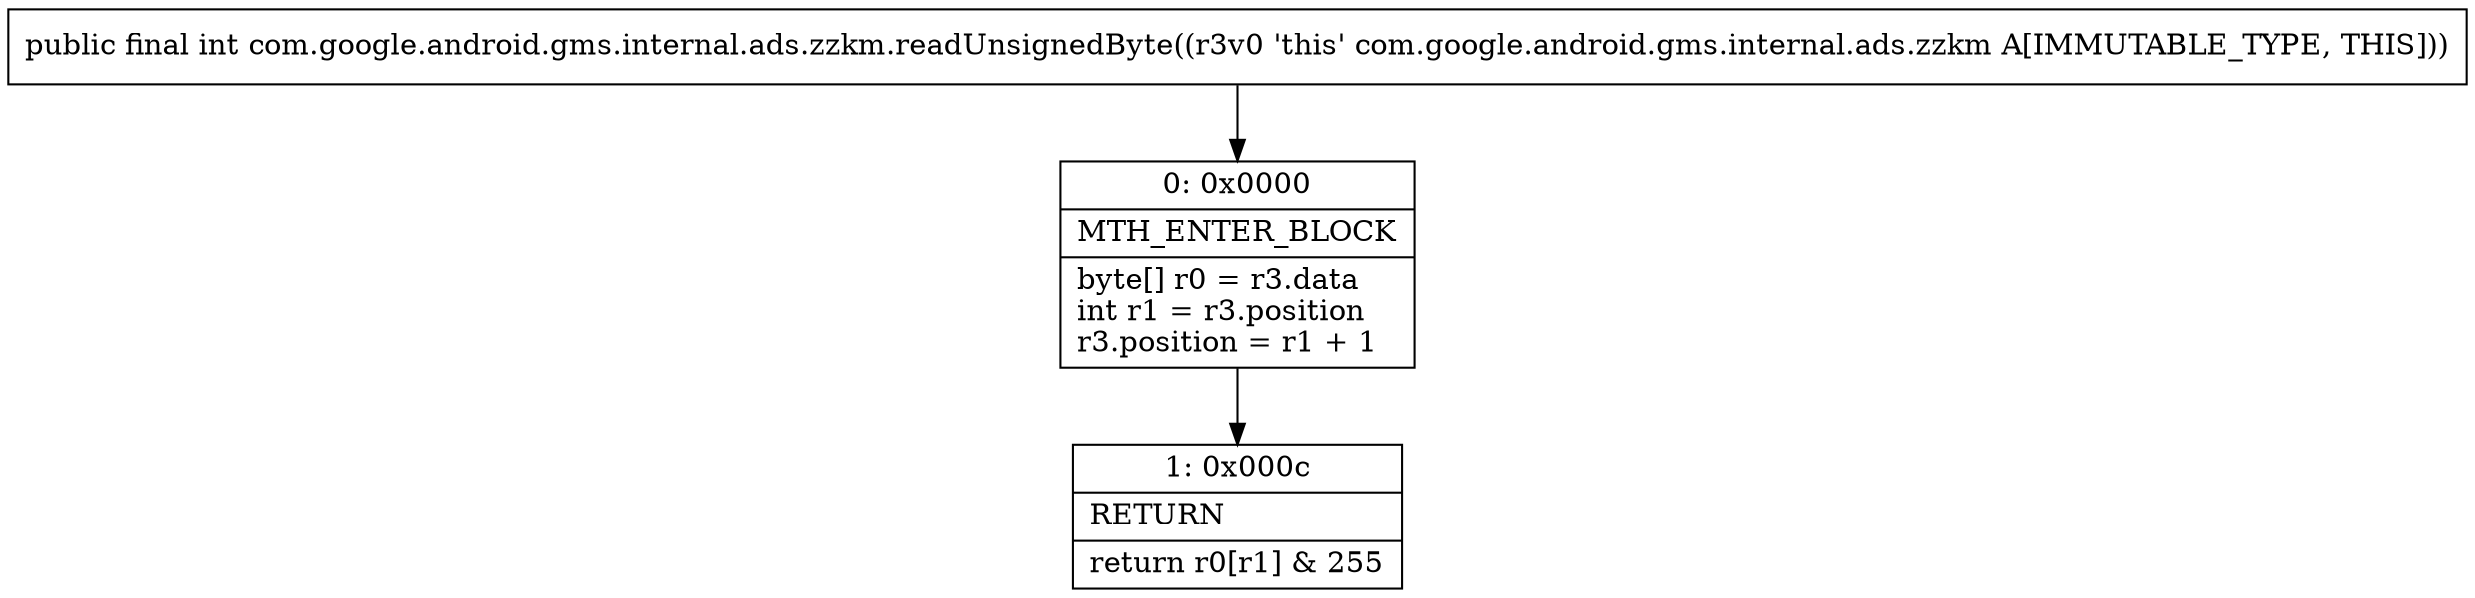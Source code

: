 digraph "CFG forcom.google.android.gms.internal.ads.zzkm.readUnsignedByte()I" {
Node_0 [shape=record,label="{0\:\ 0x0000|MTH_ENTER_BLOCK\l|byte[] r0 = r3.data\lint r1 = r3.position\lr3.position = r1 + 1\l}"];
Node_1 [shape=record,label="{1\:\ 0x000c|RETURN\l|return r0[r1] & 255\l}"];
MethodNode[shape=record,label="{public final int com.google.android.gms.internal.ads.zzkm.readUnsignedByte((r3v0 'this' com.google.android.gms.internal.ads.zzkm A[IMMUTABLE_TYPE, THIS])) }"];
MethodNode -> Node_0;
Node_0 -> Node_1;
}

